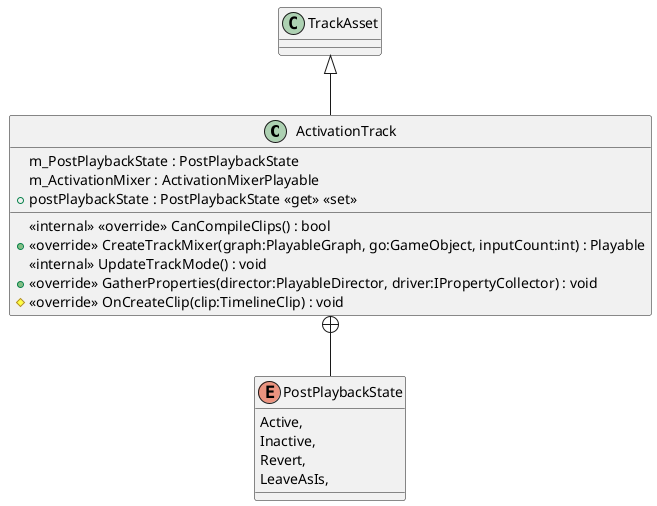 @startuml
class ActivationTrack {
    m_PostPlaybackState : PostPlaybackState
    m_ActivationMixer : ActivationMixerPlayable
    <<internal>> <<override>> CanCompileClips() : bool
    + postPlaybackState : PostPlaybackState <<get>> <<set>>
    + <<override>> CreateTrackMixer(graph:PlayableGraph, go:GameObject, inputCount:int) : Playable
    <<internal>> UpdateTrackMode() : void
    + <<override>> GatherProperties(director:PlayableDirector, driver:IPropertyCollector) : void
    # <<override>> OnCreateClip(clip:TimelineClip) : void
}
enum PostPlaybackState {
    Active,
    Inactive,
    Revert,
    LeaveAsIs,
}
TrackAsset <|-- ActivationTrack
ActivationTrack +-- PostPlaybackState
@enduml
